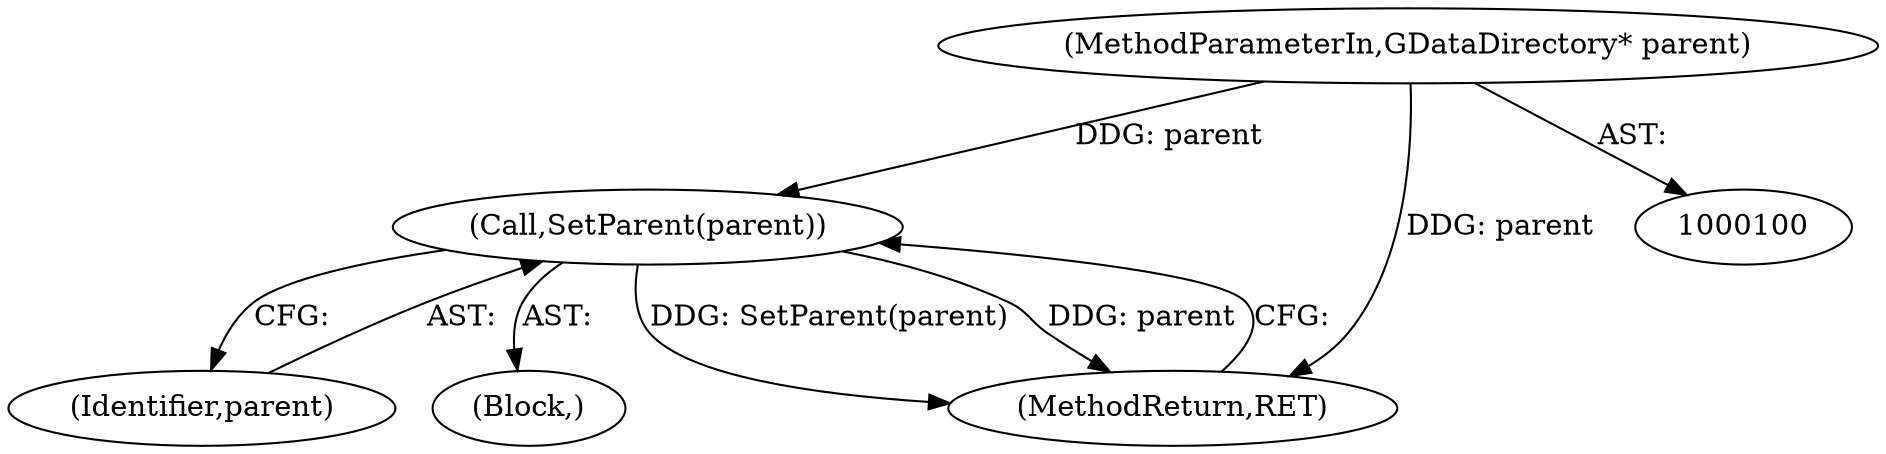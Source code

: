 digraph "1_Chrome_dd3b6fe574edad231c01c78e4647a74c38dc4178_11@pointer" {
"1000101" [label="(MethodParameterIn,GDataDirectory* parent)"];
"1000104" [label="(Call,SetParent(parent))"];
"1000105" [label="(Identifier,parent)"];
"1000101" [label="(MethodParameterIn,GDataDirectory* parent)"];
"1000103" [label="(Block,)"];
"1000104" [label="(Call,SetParent(parent))"];
"1000106" [label="(MethodReturn,RET)"];
"1000101" -> "1000100"  [label="AST: "];
"1000101" -> "1000106"  [label="DDG: parent"];
"1000101" -> "1000104"  [label="DDG: parent"];
"1000104" -> "1000103"  [label="AST: "];
"1000104" -> "1000105"  [label="CFG: "];
"1000105" -> "1000104"  [label="AST: "];
"1000106" -> "1000104"  [label="CFG: "];
"1000104" -> "1000106"  [label="DDG: SetParent(parent)"];
"1000104" -> "1000106"  [label="DDG: parent"];
}

